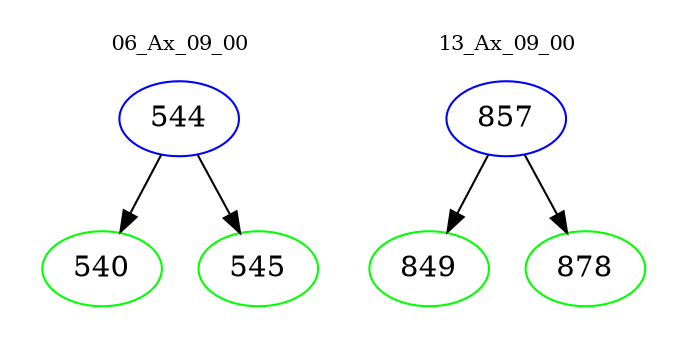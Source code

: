 digraph{
subgraph cluster_0 {
color = white
label = "06_Ax_09_00";
fontsize=10;
T0_544 [label="544", color="blue"]
T0_544 -> T0_540 [color="black"]
T0_540 [label="540", color="green"]
T0_544 -> T0_545 [color="black"]
T0_545 [label="545", color="green"]
}
subgraph cluster_1 {
color = white
label = "13_Ax_09_00";
fontsize=10;
T1_857 [label="857", color="blue"]
T1_857 -> T1_849 [color="black"]
T1_849 [label="849", color="green"]
T1_857 -> T1_878 [color="black"]
T1_878 [label="878", color="green"]
}
}
